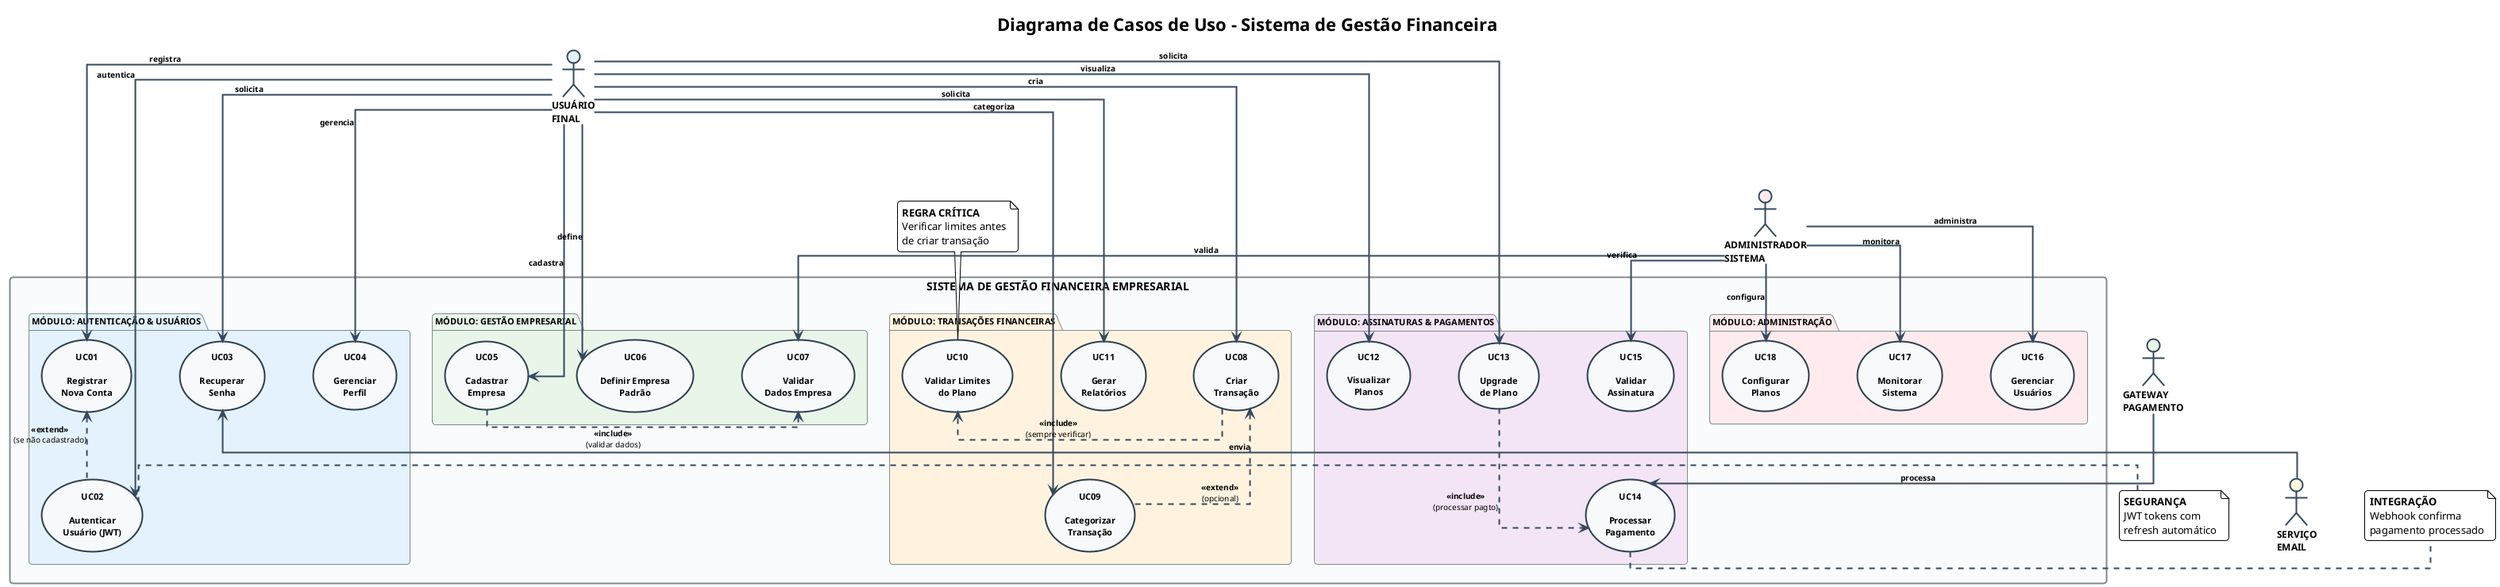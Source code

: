 @startuml UseCaseDiagram
!theme plain
title Diagrama de Casos de Uso - Sistema de Gestão Financeira

' Configurações profissionais otimizadas
skinparam defaultFontColor #000000
skinparam backgroundColor white
skinparam shadowing false
skinparam roundcorner 8
skinparam linetype ortho
skinparam nodesep 60
skinparam ranksep 80

skinparam usecase {
    BorderColor #2C3E50
    BackgroundColor #F8F9FA
    FontSize 11
    FontStyle bold
    BorderThickness 2
}
skinparam actor {
    BorderColor #34495E
    BackgroundColor #E8F4FD
    FontSize 12
    FontStyle bold
    BorderThickness 2
}
skinparam rectangle {
    BorderColor #2C3E50
    BackgroundColor #ECF0F1
    FontStyle bold
    BorderThickness 2
}
skinparam package {
    BorderColor #7F8C8D
    BackgroundColor #FAFBFC
    FontSize 11
    FontStyle bold
    BorderThickness 1
}
skinparam arrow {
    Color #34495E
    FontColor #000000
    FontSize 10
    Thickness 2
}

' Layout otimizado
top to bottom direction

' Atores do sistema (posicionamento estratégico)
actor "**USUÁRIO**\n**FINAL**" as User #E3F2FD
actor "**ADMINISTRADOR**\n**SISTEMA**" as Admin #FFEBEE
actor "**GATEWAY**\n**PAGAMENTO**" as PaymentGW #E8F5E8
actor "**SERVIÇO**\n**EMAIL**" as EmailService #FFF8E1

rectangle "**SISTEMA DE GESTÃO FINANCEIRA EMPRESARIAL**" {
    
    package "**MÓDULO: AUTENTICAÇÃO & USUÁRIOS**" #E3F2FD {
        usecase "**UC01**\n\nRegistrar\nNova Conta" as UC01
        usecase "**UC02**\n\nAutenticar\nUsuário (JWT)" as UC02
        usecase "**UC03**\n\nRecuperar\nSenha" as UC03
        usecase "**UC04**\n\nGerenciar\nPerfil" as UC04
    }
    
    package "**MÓDULO: GESTÃO EMPRESARIAL**" #E8F5E8 {
        usecase "**UC05**\n\nCadastrar\nEmpresa" as UC05
        usecase "**UC06**\n\nDefinir Empresa\nPadrão" as UC06
        usecase "**UC07**\n\nValidar\nDados Empresa" as UC07
    }
    
    package "**MÓDULO: TRANSAÇÕES FINANCEIRAS**" #FFF3E0 {
        usecase "**UC08**\n\nCriar\nTransação" as UC08
        usecase "**UC09**\n\nCategorizar\nTransação" as UC09
        usecase "**UC10**\n\nValidar Limites\ndo Plano" as UC10
        usecase "**UC11**\n\nGerar\nRelatórios" as UC11
    }
    
    package "**MÓDULO: ASSINATURAS & PAGAMENTOS**" #F3E5F5 {
        usecase "**UC12**\n\nVisualizar\nPlanos" as UC12
        usecase "**UC13**\n\nUpgrade\nde Plano" as UC13
        usecase "**UC14**\n\nProcessar\nPagamento" as UC14
        usecase "**UC15**\n\nValidar\nAssinatura" as UC15
    }
    
    package "**MÓDULO: ADMINISTRAÇÃO**" #FFEBEE {
        usecase "**UC16**\n\nGerenciar\nUsuários" as UC16
        usecase "**UC17**\n\nMonitorar\nSistema" as UC17
        usecase "**UC18**\n\nConfigurar\nPlanos" as UC18
    }
}

' Posicionamento hierárquico dos atores
User -[hidden]down- Admin
Admin -[hidden]down- PaymentGW
PaymentGW -[hidden]down- EmailService

' Relacionamentos do Usuário Final
User -down-> UC01 : **registra**
User -down-> UC02 : **autentica**
User -down-> UC03 : **solicita**
User -down-> UC04 : **gerencia**
User -down-> UC05 : **cadastra**
User -down-> UC06 : **define**
User -down-> UC08 : **cria**
User -down-> UC09 : **categoriza**
User -down-> UC11 : **solicita**
User -down-> UC12 : **visualiza**
User -down-> UC13 : **solicita**

' Relacionamentos do Administrador
Admin -down-> UC16 : **administra**
Admin -down-> UC17 : **monitora**
Admin -down-> UC18 : **configura**
Admin -down-> UC07 : **valida**
Admin -down-> UC15 : **verifica**

' Relacionamentos Sistemas Externos
PaymentGW -down-> UC14 : **processa**
EmailService -down-> UC03 : **envia**

' Dependências e Extensões (pontilhadas)
UC02 .up.> UC01 : **<<extend>>**\n(se não cadastrado)
UC08 .right.> UC10 : **<<include>>**\n(sempre verificar)
UC13 .down.> UC14 : **<<include>>**\n(processar pagto)
UC05 .right.> UC07 : **<<include>>**\n(validar dados)
UC09 .up.> UC08 : **<<extend>>**\n(opcional)

' Notas explicativas estratégicas
note top of UC10 : **REGRA CRÍTICA**\nVerificar limites antes\nde criar transação

note right of UC14 : **INTEGRAÇÃO**\nWebhook confirma\npagamento processado

note left of UC02 : **SEGURANÇA**\nJWT tokens com\nrefresh automático

@enduml
